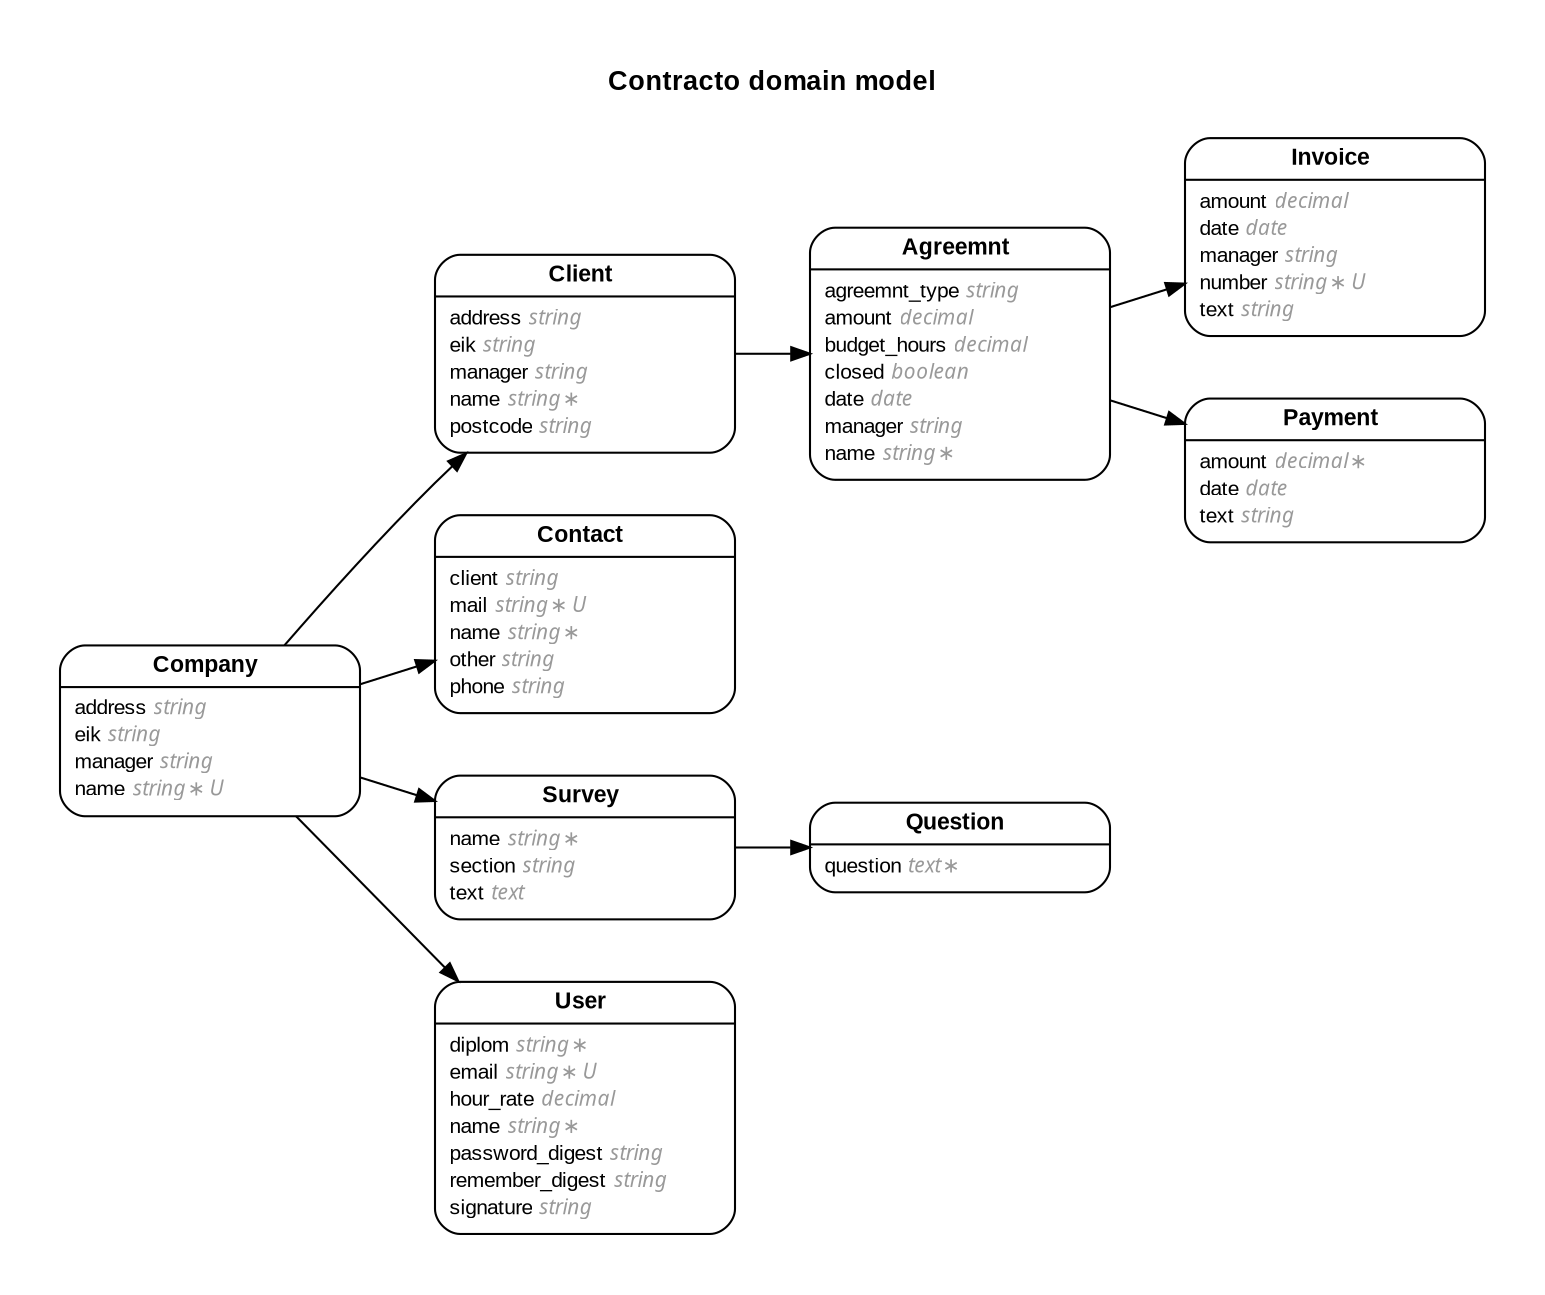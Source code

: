 digraph Contracto {
rankdir = "LR";
ranksep = "0.5";
nodesep = "0.4";
pad = "0.4,0.4";
margin = "0,0";
concentrate = "true";
labelloc = "t";
fontsize = "13";
fontname = "Arial Bold";
node[ shape  =  "Mrecord" , fontsize  =  "10" , fontname  =  "Arial" , margin  =  "0.07,0.05" , penwidth  =  "1.0"];
edge[ fontname  =  "Arial" , fontsize  =  "7" , dir  =  "both" , arrowsize  =  "0.9" , penwidth  =  "1.0" , labelangle  =  "32" , labeldistance  =  "1.8"];
label = "Contracto domain model\n\n";
m_Agreemnt [label = <<table border="0" align="center" cellspacing="0.5" cellpadding="0" width="134">
  <tr><td align="center" valign="bottom" width="130"><font face="Arial Bold" point-size="11">Agreemnt</font></td></tr>
</table>
|
<table border="0" align="left" cellspacing="2" cellpadding="0" width="134">
  <tr><td align="left" width="130" port="agreemnt_type">agreemnt_type <font face="Arail Italic" color="grey60">string</font></td></tr>
  <tr><td align="left" width="130" port="amount">amount <font face="Arail Italic" color="grey60">decimal</font></td></tr>
  <tr><td align="left" width="130" port="budget_hours">budget_hours <font face="Arail Italic" color="grey60">decimal</font></td></tr>
  <tr><td align="left" width="130" port="closed">closed <font face="Arail Italic" color="grey60">boolean</font></td></tr>
  <tr><td align="left" width="130" port="date">date <font face="Arail Italic" color="grey60">date</font></td></tr>
  <tr><td align="left" width="130" port="manager">manager <font face="Arail Italic" color="grey60">string</font></td></tr>
  <tr><td align="left" width="130" port="name">name <font face="Arail Italic" color="grey60">string ∗</font></td></tr>
</table>
>];
m_Client [label = <<table border="0" align="center" cellspacing="0.5" cellpadding="0" width="134">
  <tr><td align="center" valign="bottom" width="130"><font face="Arial Bold" point-size="11">Client</font></td></tr>
</table>
|
<table border="0" align="left" cellspacing="2" cellpadding="0" width="134">
  <tr><td align="left" width="130" port="address">address <font face="Arail Italic" color="grey60">string</font></td></tr>
  <tr><td align="left" width="130" port="eik">eik <font face="Arail Italic" color="grey60">string</font></td></tr>
  <tr><td align="left" width="130" port="manager">manager <font face="Arail Italic" color="grey60">string</font></td></tr>
  <tr><td align="left" width="130" port="name">name <font face="Arail Italic" color="grey60">string ∗</font></td></tr>
  <tr><td align="left" width="130" port="postcode">postcode <font face="Arail Italic" color="grey60">string</font></td></tr>
</table>
>];
m_Company [label = <<table border="0" align="center" cellspacing="0.5" cellpadding="0" width="134">
  <tr><td align="center" valign="bottom" width="130"><font face="Arial Bold" point-size="11">Company</font></td></tr>
</table>
|
<table border="0" align="left" cellspacing="2" cellpadding="0" width="134">
  <tr><td align="left" width="130" port="address">address <font face="Arail Italic" color="grey60">string</font></td></tr>
  <tr><td align="left" width="130" port="eik">eik <font face="Arail Italic" color="grey60">string</font></td></tr>
  <tr><td align="left" width="130" port="manager">manager <font face="Arail Italic" color="grey60">string</font></td></tr>
  <tr><td align="left" width="130" port="name">name <font face="Arail Italic" color="grey60">string ∗ U</font></td></tr>
</table>
>];
m_Contact [label = <<table border="0" align="center" cellspacing="0.5" cellpadding="0" width="134">
  <tr><td align="center" valign="bottom" width="130"><font face="Arial Bold" point-size="11">Contact</font></td></tr>
</table>
|
<table border="0" align="left" cellspacing="2" cellpadding="0" width="134">
  <tr><td align="left" width="130" port="client">client <font face="Arail Italic" color="grey60">string</font></td></tr>
  <tr><td align="left" width="130" port="mail">mail <font face="Arail Italic" color="grey60">string ∗ U</font></td></tr>
  <tr><td align="left" width="130" port="name">name <font face="Arail Italic" color="grey60">string ∗</font></td></tr>
  <tr><td align="left" width="130" port="other">other <font face="Arail Italic" color="grey60">string</font></td></tr>
  <tr><td align="left" width="130" port="phone">phone <font face="Arail Italic" color="grey60">string</font></td></tr>
</table>
>];
m_Invoice [label = <<table border="0" align="center" cellspacing="0.5" cellpadding="0" width="134">
  <tr><td align="center" valign="bottom" width="130"><font face="Arial Bold" point-size="11">Invoice</font></td></tr>
</table>
|
<table border="0" align="left" cellspacing="2" cellpadding="0" width="134">
  <tr><td align="left" width="130" port="amount">amount <font face="Arail Italic" color="grey60">decimal</font></td></tr>
  <tr><td align="left" width="130" port="date">date <font face="Arail Italic" color="grey60">date</font></td></tr>
  <tr><td align="left" width="130" port="manager">manager <font face="Arail Italic" color="grey60">string</font></td></tr>
  <tr><td align="left" width="130" port="number">number <font face="Arail Italic" color="grey60">string ∗ U</font></td></tr>
  <tr><td align="left" width="130" port="text">text <font face="Arail Italic" color="grey60">string</font></td></tr>
</table>
>];
m_Payment [label = <<table border="0" align="center" cellspacing="0.5" cellpadding="0" width="134">
  <tr><td align="center" valign="bottom" width="130"><font face="Arial Bold" point-size="11">Payment</font></td></tr>
</table>
|
<table border="0" align="left" cellspacing="2" cellpadding="0" width="134">
  <tr><td align="left" width="130" port="amount">amount <font face="Arail Italic" color="grey60">decimal ∗</font></td></tr>
  <tr><td align="left" width="130" port="date">date <font face="Arail Italic" color="grey60">date</font></td></tr>
  <tr><td align="left" width="130" port="text">text <font face="Arail Italic" color="grey60">string</font></td></tr>
</table>
>];
m_Question [label = <<table border="0" align="center" cellspacing="0.5" cellpadding="0" width="134">
  <tr><td align="center" valign="bottom" width="130"><font face="Arial Bold" point-size="11">Question</font></td></tr>
</table>
|
<table border="0" align="left" cellspacing="2" cellpadding="0" width="134">
  <tr><td align="left" width="130" port="question">question <font face="Arail Italic" color="grey60">text ∗</font></td></tr>
</table>
>];
m_Survey [label = <<table border="0" align="center" cellspacing="0.5" cellpadding="0" width="134">
  <tr><td align="center" valign="bottom" width="130"><font face="Arial Bold" point-size="11">Survey</font></td></tr>
</table>
|
<table border="0" align="left" cellspacing="2" cellpadding="0" width="134">
  <tr><td align="left" width="130" port="name">name <font face="Arail Italic" color="grey60">string ∗</font></td></tr>
  <tr><td align="left" width="130" port="section">section <font face="Arail Italic" color="grey60">string</font></td></tr>
  <tr><td align="left" width="130" port="text">text <font face="Arail Italic" color="grey60">text</font></td></tr>
</table>
>];
m_User [label = <<table border="0" align="center" cellspacing="0.5" cellpadding="0" width="134">
  <tr><td align="center" valign="bottom" width="130"><font face="Arial Bold" point-size="11">User</font></td></tr>
</table>
|
<table border="0" align="left" cellspacing="2" cellpadding="0" width="134">
  <tr><td align="left" width="130" port="diplom">diplom <font face="Arail Italic" color="grey60">string ∗</font></td></tr>
  <tr><td align="left" width="130" port="email">email <font face="Arail Italic" color="grey60">string ∗ U</font></td></tr>
  <tr><td align="left" width="130" port="hour_rate">hour_rate <font face="Arail Italic" color="grey60">decimal</font></td></tr>
  <tr><td align="left" width="130" port="name">name <font face="Arail Italic" color="grey60">string ∗</font></td></tr>
  <tr><td align="left" width="130" port="password_digest">password_digest <font face="Arail Italic" color="grey60">string</font></td></tr>
  <tr><td align="left" width="130" port="remember_digest">remember_digest <font face="Arail Italic" color="grey60">string</font></td></tr>
  <tr><td align="left" width="130" port="signature">signature <font face="Arail Italic" color="grey60">string</font></td></tr>
</table>
>];
  m_Client -> m_Agreemnt [arrowhead = "normal", arrowtail = "none", weight = "2"];
  m_Agreemnt -> m_Invoice [arrowhead = "normal", arrowtail = "none", weight = "2"];
  m_Agreemnt -> m_Payment [arrowhead = "normal", arrowtail = "none", weight = "2"];
  m_Company -> m_Client [arrowhead = "normal", arrowtail = "none", weight = "2"];
  m_Company -> m_User [arrowhead = "normal", arrowtail = "none", weight = "2"];
  m_Company -> m_Contact [arrowhead = "normal", arrowtail = "none", weight = "2"];
  m_Company -> m_Survey [arrowhead = "normal", arrowtail = "none", weight = "2"];
  m_Survey -> m_Question [arrowhead = "normal", arrowtail = "none", weight = "2"];
}
